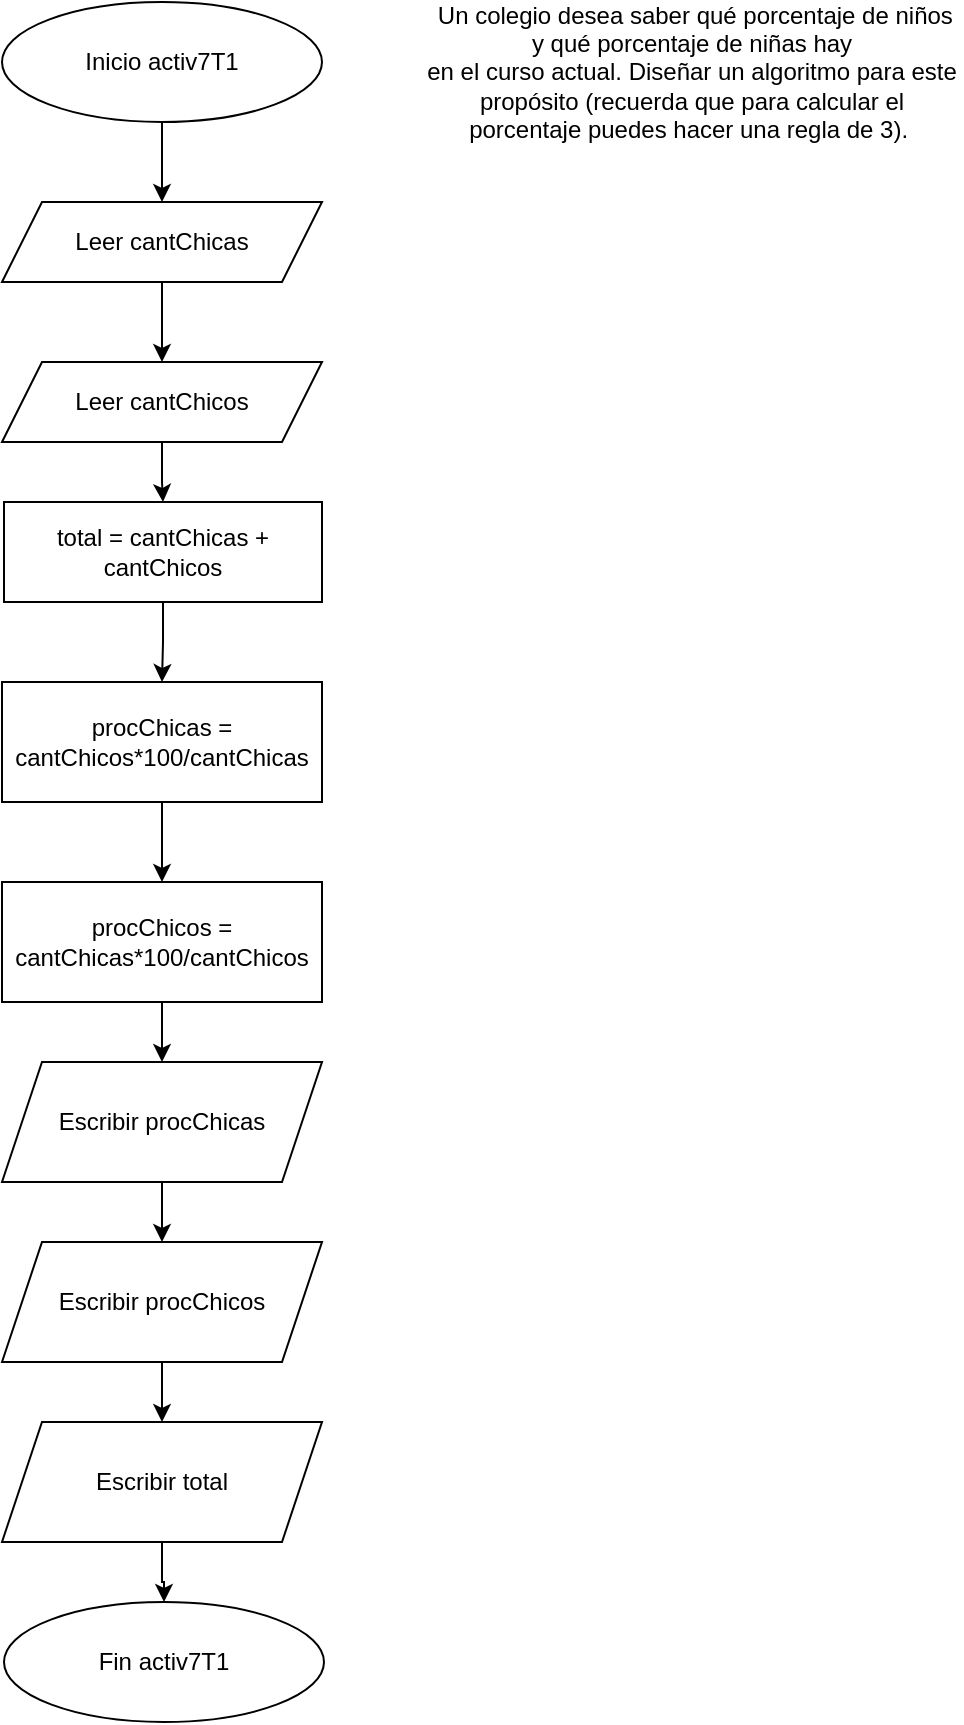 <mxfile version="21.7.5" type="device">
  <diagram name="Página-1" id="4XPOCJajSgRwcTkmOTmj">
    <mxGraphModel dx="1156" dy="863" grid="1" gridSize="10" guides="1" tooltips="1" connect="1" arrows="1" fold="1" page="1" pageScale="1" pageWidth="827" pageHeight="1169" math="0" shadow="0">
      <root>
        <mxCell id="0" />
        <mxCell id="1" parent="0" />
        <mxCell id="B11bFnDJQiJ96x1NqGDu-11" style="edgeStyle=orthogonalEdgeStyle;rounded=0;orthogonalLoop=1;jettySize=auto;html=1;entryX=0.5;entryY=0;entryDx=0;entryDy=0;" edge="1" parent="1" source="B11bFnDJQiJ96x1NqGDu-1" target="B11bFnDJQiJ96x1NqGDu-2">
          <mxGeometry relative="1" as="geometry" />
        </mxCell>
        <mxCell id="B11bFnDJQiJ96x1NqGDu-1" value="Inicio activ7T1" style="ellipse;whiteSpace=wrap;html=1;" vertex="1" parent="1">
          <mxGeometry x="320" y="40" width="160" height="60" as="geometry" />
        </mxCell>
        <mxCell id="B11bFnDJQiJ96x1NqGDu-12" style="edgeStyle=orthogonalEdgeStyle;rounded=0;orthogonalLoop=1;jettySize=auto;html=1;entryX=0.5;entryY=0;entryDx=0;entryDy=0;" edge="1" parent="1" source="B11bFnDJQiJ96x1NqGDu-2" target="B11bFnDJQiJ96x1NqGDu-3">
          <mxGeometry relative="1" as="geometry" />
        </mxCell>
        <mxCell id="B11bFnDJQiJ96x1NqGDu-2" value="Leer cantChicas" style="shape=parallelogram;perimeter=parallelogramPerimeter;whiteSpace=wrap;html=1;fixedSize=1;" vertex="1" parent="1">
          <mxGeometry x="320" y="140" width="160" height="40" as="geometry" />
        </mxCell>
        <mxCell id="B11bFnDJQiJ96x1NqGDu-13" style="edgeStyle=orthogonalEdgeStyle;rounded=0;orthogonalLoop=1;jettySize=auto;html=1;entryX=0.5;entryY=0;entryDx=0;entryDy=0;" edge="1" parent="1" source="B11bFnDJQiJ96x1NqGDu-3" target="B11bFnDJQiJ96x1NqGDu-4">
          <mxGeometry relative="1" as="geometry" />
        </mxCell>
        <mxCell id="B11bFnDJQiJ96x1NqGDu-3" value="Leer cantChicos" style="shape=parallelogram;perimeter=parallelogramPerimeter;whiteSpace=wrap;html=1;fixedSize=1;" vertex="1" parent="1">
          <mxGeometry x="320" y="220" width="160" height="40" as="geometry" />
        </mxCell>
        <mxCell id="B11bFnDJQiJ96x1NqGDu-14" style="edgeStyle=orthogonalEdgeStyle;rounded=0;orthogonalLoop=1;jettySize=auto;html=1;entryX=0.5;entryY=0;entryDx=0;entryDy=0;" edge="1" parent="1" source="B11bFnDJQiJ96x1NqGDu-4" target="B11bFnDJQiJ96x1NqGDu-5">
          <mxGeometry relative="1" as="geometry" />
        </mxCell>
        <mxCell id="B11bFnDJQiJ96x1NqGDu-4" value="total = cantChicas&amp;nbsp;+ cantChicos" style="rounded=0;whiteSpace=wrap;html=1;" vertex="1" parent="1">
          <mxGeometry x="321" y="290" width="159" height="50" as="geometry" />
        </mxCell>
        <mxCell id="B11bFnDJQiJ96x1NqGDu-15" style="edgeStyle=orthogonalEdgeStyle;rounded=0;orthogonalLoop=1;jettySize=auto;html=1;entryX=0.5;entryY=0;entryDx=0;entryDy=0;" edge="1" parent="1" source="B11bFnDJQiJ96x1NqGDu-5" target="B11bFnDJQiJ96x1NqGDu-6">
          <mxGeometry relative="1" as="geometry" />
        </mxCell>
        <mxCell id="B11bFnDJQiJ96x1NqGDu-5" value="procChicas = cantChicos*100/cantChicas" style="rounded=0;whiteSpace=wrap;html=1;" vertex="1" parent="1">
          <mxGeometry x="320" y="380" width="160" height="60" as="geometry" />
        </mxCell>
        <mxCell id="B11bFnDJQiJ96x1NqGDu-16" style="edgeStyle=orthogonalEdgeStyle;rounded=0;orthogonalLoop=1;jettySize=auto;html=1;entryX=0.5;entryY=0;entryDx=0;entryDy=0;" edge="1" parent="1" source="B11bFnDJQiJ96x1NqGDu-6" target="B11bFnDJQiJ96x1NqGDu-7">
          <mxGeometry relative="1" as="geometry" />
        </mxCell>
        <mxCell id="B11bFnDJQiJ96x1NqGDu-6" value="procChicos = cantChicas*100/cantChicos" style="rounded=0;whiteSpace=wrap;html=1;" vertex="1" parent="1">
          <mxGeometry x="320" y="480" width="160" height="60" as="geometry" />
        </mxCell>
        <mxCell id="B11bFnDJQiJ96x1NqGDu-17" style="edgeStyle=orthogonalEdgeStyle;rounded=0;orthogonalLoop=1;jettySize=auto;html=1;entryX=0.5;entryY=0;entryDx=0;entryDy=0;" edge="1" parent="1" source="B11bFnDJQiJ96x1NqGDu-7" target="B11bFnDJQiJ96x1NqGDu-8">
          <mxGeometry relative="1" as="geometry" />
        </mxCell>
        <mxCell id="B11bFnDJQiJ96x1NqGDu-7" value="Escribir procChicas" style="shape=parallelogram;perimeter=parallelogramPerimeter;whiteSpace=wrap;html=1;fixedSize=1;" vertex="1" parent="1">
          <mxGeometry x="320" y="570" width="160" height="60" as="geometry" />
        </mxCell>
        <mxCell id="B11bFnDJQiJ96x1NqGDu-18" style="edgeStyle=orthogonalEdgeStyle;rounded=0;orthogonalLoop=1;jettySize=auto;html=1;entryX=0.5;entryY=0;entryDx=0;entryDy=0;" edge="1" parent="1" source="B11bFnDJQiJ96x1NqGDu-8" target="B11bFnDJQiJ96x1NqGDu-9">
          <mxGeometry relative="1" as="geometry" />
        </mxCell>
        <mxCell id="B11bFnDJQiJ96x1NqGDu-8" value="Escribir procChicos" style="shape=parallelogram;perimeter=parallelogramPerimeter;whiteSpace=wrap;html=1;fixedSize=1;" vertex="1" parent="1">
          <mxGeometry x="320" y="660" width="160" height="60" as="geometry" />
        </mxCell>
        <mxCell id="B11bFnDJQiJ96x1NqGDu-19" style="edgeStyle=orthogonalEdgeStyle;rounded=0;orthogonalLoop=1;jettySize=auto;html=1;entryX=0.5;entryY=0;entryDx=0;entryDy=0;" edge="1" parent="1" source="B11bFnDJQiJ96x1NqGDu-9" target="B11bFnDJQiJ96x1NqGDu-10">
          <mxGeometry relative="1" as="geometry" />
        </mxCell>
        <mxCell id="B11bFnDJQiJ96x1NqGDu-9" value="Escribir total" style="shape=parallelogram;perimeter=parallelogramPerimeter;whiteSpace=wrap;html=1;fixedSize=1;" vertex="1" parent="1">
          <mxGeometry x="320" y="750" width="160" height="60" as="geometry" />
        </mxCell>
        <mxCell id="B11bFnDJQiJ96x1NqGDu-10" value="Fin activ7T1" style="ellipse;whiteSpace=wrap;html=1;" vertex="1" parent="1">
          <mxGeometry x="321" y="840" width="160" height="60" as="geometry" />
        </mxCell>
        <mxCell id="B11bFnDJQiJ96x1NqGDu-20" value="&amp;nbsp;Un colegio desea saber qué porcentaje de niños y qué porcentaje de niñas hay &lt;br/&gt;en el curso actual. Diseñar un algoritmo para este propósito (recuerda que para calcular el &lt;br/&gt;porcentaje puedes hacer una regla de 3).&amp;nbsp;" style="text;html=1;strokeColor=none;fillColor=none;align=center;verticalAlign=middle;whiteSpace=wrap;rounded=0;" vertex="1" parent="1">
          <mxGeometry x="530" y="60" width="270" height="30" as="geometry" />
        </mxCell>
      </root>
    </mxGraphModel>
  </diagram>
</mxfile>
